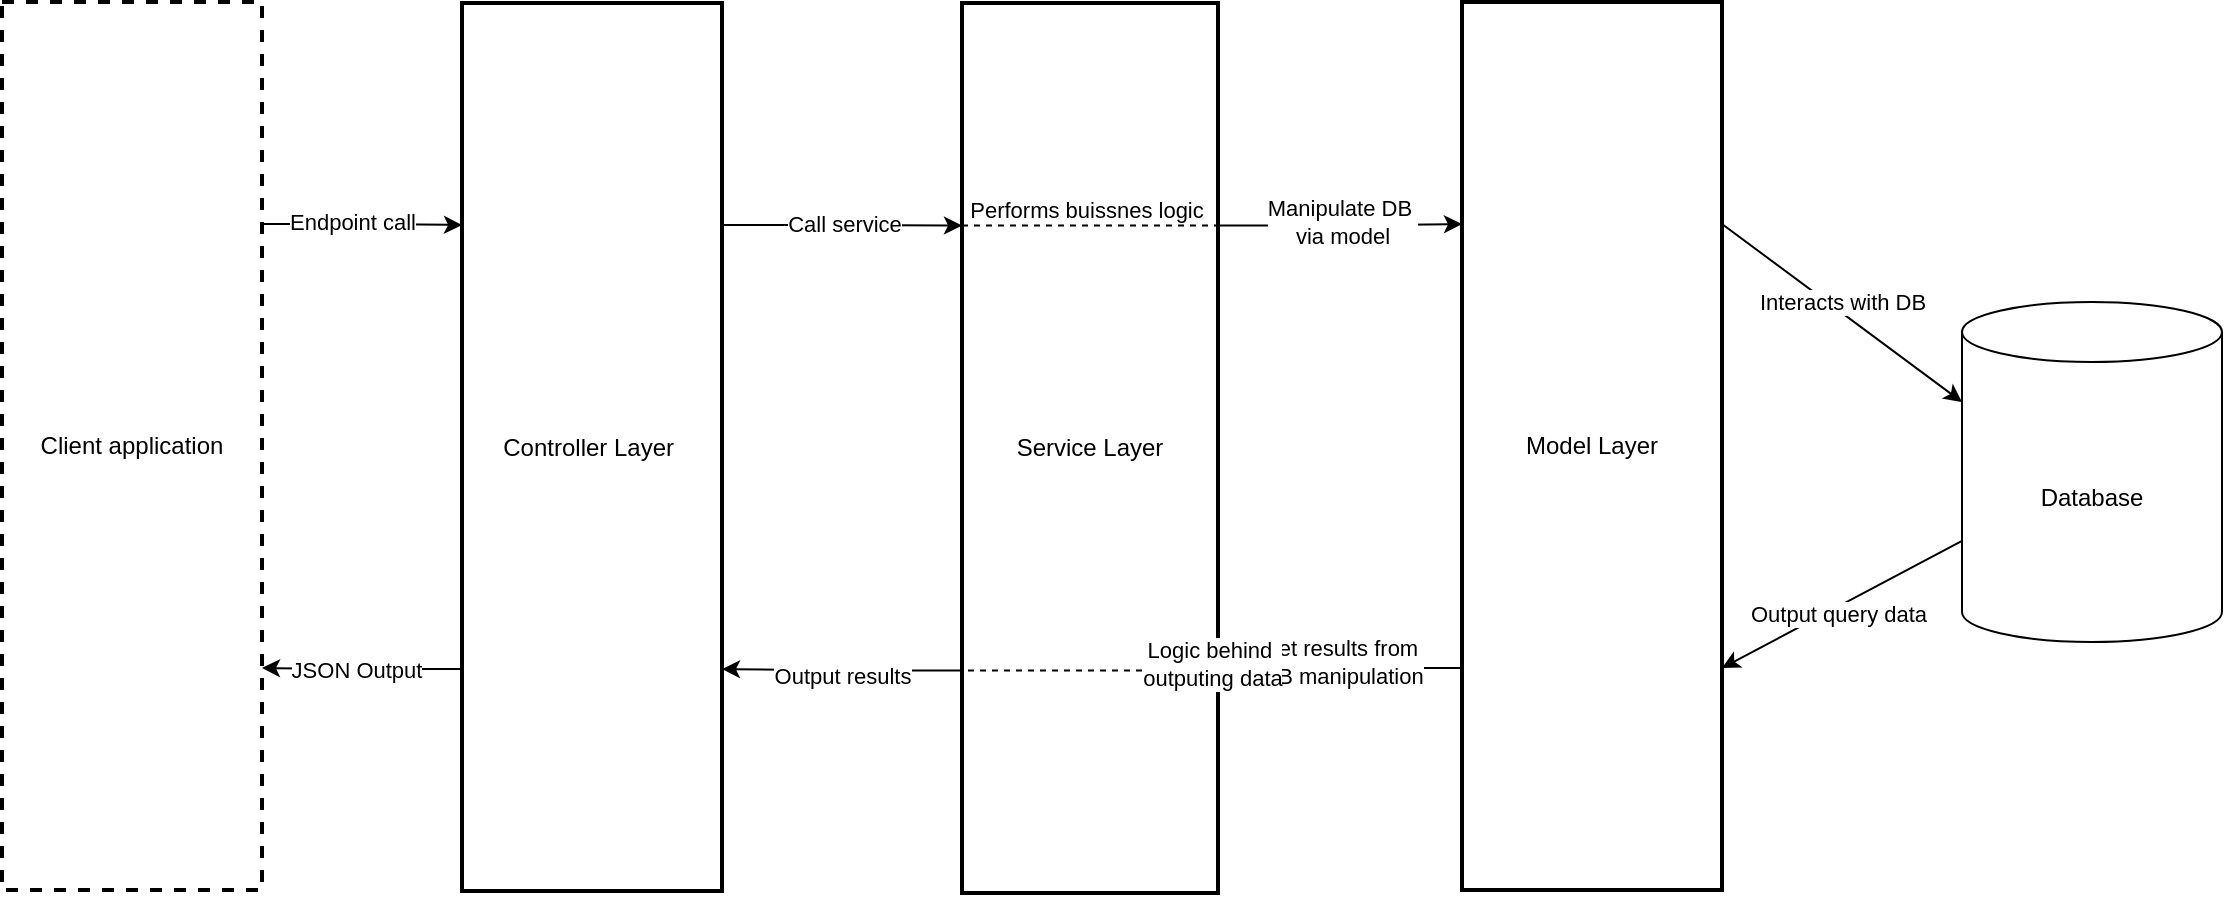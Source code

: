 <mxfile version="24.8.0">
  <diagram name="Strona-1" id="PuQLTPjr0LGRreVzNR2p">
    <mxGraphModel dx="2336" dy="821" grid="1" gridSize="10" guides="1" tooltips="1" connect="1" arrows="1" fold="1" page="1" pageScale="1" pageWidth="827" pageHeight="1169" math="0" shadow="0">
      <root>
        <mxCell id="0" />
        <mxCell id="1" parent="0" />
        <mxCell id="pIG3RBowYmx1RZ8uIfXm-29" style="edgeStyle=orthogonalEdgeStyle;rounded=0;orthogonalLoop=1;jettySize=auto;html=1;entryX=1;entryY=0.75;entryDx=0;entryDy=0;exitX=0;exitY=0.75;exitDx=0;exitDy=0;" edge="1" parent="1" source="2" target="4">
          <mxGeometry relative="1" as="geometry" />
        </mxCell>
        <mxCell id="pIG3RBowYmx1RZ8uIfXm-50" value="Output results" style="edgeLabel;html=1;align=center;verticalAlign=middle;resizable=0;points=[];" vertex="1" connectable="0" parent="pIG3RBowYmx1RZ8uIfXm-29">
          <mxGeometry x="0.191" y="3" relative="1" as="geometry">
            <mxPoint x="11" as="offset" />
          </mxGeometry>
        </mxCell>
        <mxCell id="pIG3RBowYmx1RZ8uIfXm-30" style="edgeStyle=orthogonalEdgeStyle;rounded=0;orthogonalLoop=1;jettySize=auto;html=1;entryX=0;entryY=0.25;entryDx=0;entryDy=0;exitX=1;exitY=0.25;exitDx=0;exitDy=0;" edge="1" parent="1" source="2" target="3">
          <mxGeometry relative="1" as="geometry" />
        </mxCell>
        <mxCell id="pIG3RBowYmx1RZ8uIfXm-44" value="Manipulate DB&amp;nbsp;&lt;div&gt;via model&lt;/div&gt;" style="edgeLabel;html=1;align=center;verticalAlign=middle;resizable=0;points=[];" vertex="1" connectable="0" parent="pIG3RBowYmx1RZ8uIfXm-30">
          <mxGeometry x="-0.251" y="-1" relative="1" as="geometry">
            <mxPoint x="16" y="-3" as="offset" />
          </mxGeometry>
        </mxCell>
        <mxCell id="2" value="Service Layer" style="whiteSpace=wrap;strokeWidth=2;" parent="1" vertex="1">
          <mxGeometry x="330" y="160.5" width="128" height="445" as="geometry" />
        </mxCell>
        <mxCell id="pIG3RBowYmx1RZ8uIfXm-32" style="edgeStyle=orthogonalEdgeStyle;rounded=0;orthogonalLoop=1;jettySize=auto;html=1;entryX=1.014;entryY=0.746;entryDx=0;entryDy=0;exitX=0;exitY=0.75;exitDx=0;exitDy=0;entryPerimeter=0;" edge="1" parent="1" source="3" target="2">
          <mxGeometry relative="1" as="geometry" />
        </mxCell>
        <mxCell id="pIG3RBowYmx1RZ8uIfXm-48" value="Get results from&amp;nbsp;&lt;div&gt;DB manipulation&lt;/div&gt;" style="edgeLabel;html=1;align=center;verticalAlign=middle;resizable=0;points=[];" vertex="1" connectable="0" parent="pIG3RBowYmx1RZ8uIfXm-32">
          <mxGeometry x="-0.042" y="-3" relative="1" as="geometry">
            <mxPoint x="-2" as="offset" />
          </mxGeometry>
        </mxCell>
        <mxCell id="3" value="Model Layer" style="whiteSpace=wrap;strokeWidth=2;" parent="1" vertex="1">
          <mxGeometry x="580" y="160" width="130" height="444" as="geometry" />
        </mxCell>
        <mxCell id="pIG3RBowYmx1RZ8uIfXm-26" style="edgeStyle=orthogonalEdgeStyle;rounded=0;orthogonalLoop=1;jettySize=auto;html=1;entryX=1;entryY=0.75;entryDx=0;entryDy=0;exitX=0;exitY=0.75;exitDx=0;exitDy=0;" edge="1" parent="1" source="4" target="pIG3RBowYmx1RZ8uIfXm-22">
          <mxGeometry relative="1" as="geometry" />
        </mxCell>
        <mxCell id="pIG3RBowYmx1RZ8uIfXm-37" value="JSON Output" style="edgeLabel;html=1;align=center;verticalAlign=middle;resizable=0;points=[];" vertex="1" connectable="0" parent="pIG3RBowYmx1RZ8uIfXm-26">
          <mxGeometry x="-0.005" y="2" relative="1" as="geometry">
            <mxPoint x="-1" as="offset" />
          </mxGeometry>
        </mxCell>
        <mxCell id="pIG3RBowYmx1RZ8uIfXm-27" style="edgeStyle=orthogonalEdgeStyle;rounded=0;orthogonalLoop=1;jettySize=auto;html=1;entryX=0;entryY=0.25;entryDx=0;entryDy=0;exitX=1;exitY=0.25;exitDx=0;exitDy=0;" edge="1" parent="1" source="4" target="2">
          <mxGeometry relative="1" as="geometry" />
        </mxCell>
        <mxCell id="pIG3RBowYmx1RZ8uIfXm-38" value="Call service" style="edgeLabel;html=1;align=center;verticalAlign=middle;resizable=0;points=[];" vertex="1" connectable="0" parent="pIG3RBowYmx1RZ8uIfXm-27">
          <mxGeometry x="-0.297" y="1" relative="1" as="geometry">
            <mxPoint x="18" as="offset" />
          </mxGeometry>
        </mxCell>
        <mxCell id="4" value="Controller Layer " style="whiteSpace=wrap;strokeWidth=2;" parent="1" vertex="1">
          <mxGeometry x="80" y="160.5" width="130" height="444" as="geometry" />
        </mxCell>
        <mxCell id="pIG3RBowYmx1RZ8uIfXm-34" style="rounded=0;orthogonalLoop=1;jettySize=auto;html=1;entryX=1;entryY=0.75;entryDx=0;entryDy=0;" edge="1" parent="1" source="pIG3RBowYmx1RZ8uIfXm-21" target="3">
          <mxGeometry relative="1" as="geometry" />
        </mxCell>
        <mxCell id="pIG3RBowYmx1RZ8uIfXm-46" value="Output query data" style="edgeLabel;html=1;align=center;verticalAlign=middle;resizable=0;points=[];" vertex="1" connectable="0" parent="pIG3RBowYmx1RZ8uIfXm-34">
          <mxGeometry x="0.058" y="3" relative="1" as="geometry">
            <mxPoint as="offset" />
          </mxGeometry>
        </mxCell>
        <mxCell id="pIG3RBowYmx1RZ8uIfXm-21" value="Database" style="shape=cylinder3;whiteSpace=wrap;html=1;boundedLbl=1;backgroundOutline=1;size=15;" vertex="1" parent="1">
          <mxGeometry x="830" y="310" width="130" height="170" as="geometry" />
        </mxCell>
        <mxCell id="pIG3RBowYmx1RZ8uIfXm-24" style="edgeStyle=orthogonalEdgeStyle;rounded=0;orthogonalLoop=1;jettySize=auto;html=1;entryX=0;entryY=0.25;entryDx=0;entryDy=0;exitX=1;exitY=0.25;exitDx=0;exitDy=0;" edge="1" parent="1" source="pIG3RBowYmx1RZ8uIfXm-22" target="4">
          <mxGeometry relative="1" as="geometry" />
        </mxCell>
        <mxCell id="pIG3RBowYmx1RZ8uIfXm-36" value="Endpoint call" style="edgeLabel;html=1;align=center;verticalAlign=middle;resizable=0;points=[];" vertex="1" connectable="0" parent="pIG3RBowYmx1RZ8uIfXm-24">
          <mxGeometry x="-0.105" y="1" relative="1" as="geometry">
            <mxPoint as="offset" />
          </mxGeometry>
        </mxCell>
        <mxCell id="pIG3RBowYmx1RZ8uIfXm-22" value="Client application" style="whiteSpace=wrap;strokeWidth=2;dashed=1;" vertex="1" parent="1">
          <mxGeometry x="-150" y="160" width="130" height="444" as="geometry" />
        </mxCell>
        <mxCell id="pIG3RBowYmx1RZ8uIfXm-33" style="rounded=0;orthogonalLoop=1;jettySize=auto;html=1;entryX=0;entryY=0;entryDx=0;entryDy=50;entryPerimeter=0;exitX=1;exitY=0.25;exitDx=0;exitDy=0;" edge="1" parent="1" source="3" target="pIG3RBowYmx1RZ8uIfXm-21">
          <mxGeometry relative="1" as="geometry" />
        </mxCell>
        <mxCell id="pIG3RBowYmx1RZ8uIfXm-45" value="Interacts with DB" style="edgeLabel;html=1;align=center;verticalAlign=middle;resizable=0;points=[];" vertex="1" connectable="0" parent="pIG3RBowYmx1RZ8uIfXm-33">
          <mxGeometry x="-0.162" y="-1" relative="1" as="geometry">
            <mxPoint x="10" y="1" as="offset" />
          </mxGeometry>
        </mxCell>
        <mxCell id="pIG3RBowYmx1RZ8uIfXm-40" value="Performs buissnes logic" style="edgeLabel;html=1;align=center;verticalAlign=middle;resizable=0;points=[];" vertex="1" connectable="0" parent="1">
          <mxGeometry x="393.999" y="270.002" as="geometry">
            <mxPoint x="-2" y="-6" as="offset" />
          </mxGeometry>
        </mxCell>
        <mxCell id="pIG3RBowYmx1RZ8uIfXm-42" style="edgeStyle=orthogonalEdgeStyle;rounded=0;orthogonalLoop=1;jettySize=auto;html=1;exitX=0;exitY=0.25;exitDx=0;exitDy=0;entryX=1;entryY=0.25;entryDx=0;entryDy=0;endArrow=none;endFill=0;dashed=1;" edge="1" parent="1" source="2" target="2">
          <mxGeometry relative="1" as="geometry">
            <Array as="points">
              <mxPoint x="390" y="272" />
              <mxPoint x="390" y="272" />
            </Array>
          </mxGeometry>
        </mxCell>
        <mxCell id="pIG3RBowYmx1RZ8uIfXm-49" style="edgeStyle=orthogonalEdgeStyle;rounded=0;orthogonalLoop=1;jettySize=auto;html=1;exitX=1;exitY=0.75;exitDx=0;exitDy=0;entryX=0;entryY=0.75;entryDx=0;entryDy=0;endArrow=none;endFill=0;dashed=1;" edge="1" parent="1" source="2" target="2">
          <mxGeometry relative="1" as="geometry" />
        </mxCell>
        <mxCell id="pIG3RBowYmx1RZ8uIfXm-51" value="Logic behind&amp;nbsp;&lt;div&gt;outputing data&lt;/div&gt;" style="edgeLabel;html=1;align=center;verticalAlign=middle;resizable=0;points=[];" vertex="1" connectable="0" parent="pIG3RBowYmx1RZ8uIfXm-49">
          <mxGeometry x="-0.282" y="-2" relative="1" as="geometry">
            <mxPoint x="17" y="-1" as="offset" />
          </mxGeometry>
        </mxCell>
      </root>
    </mxGraphModel>
  </diagram>
</mxfile>
